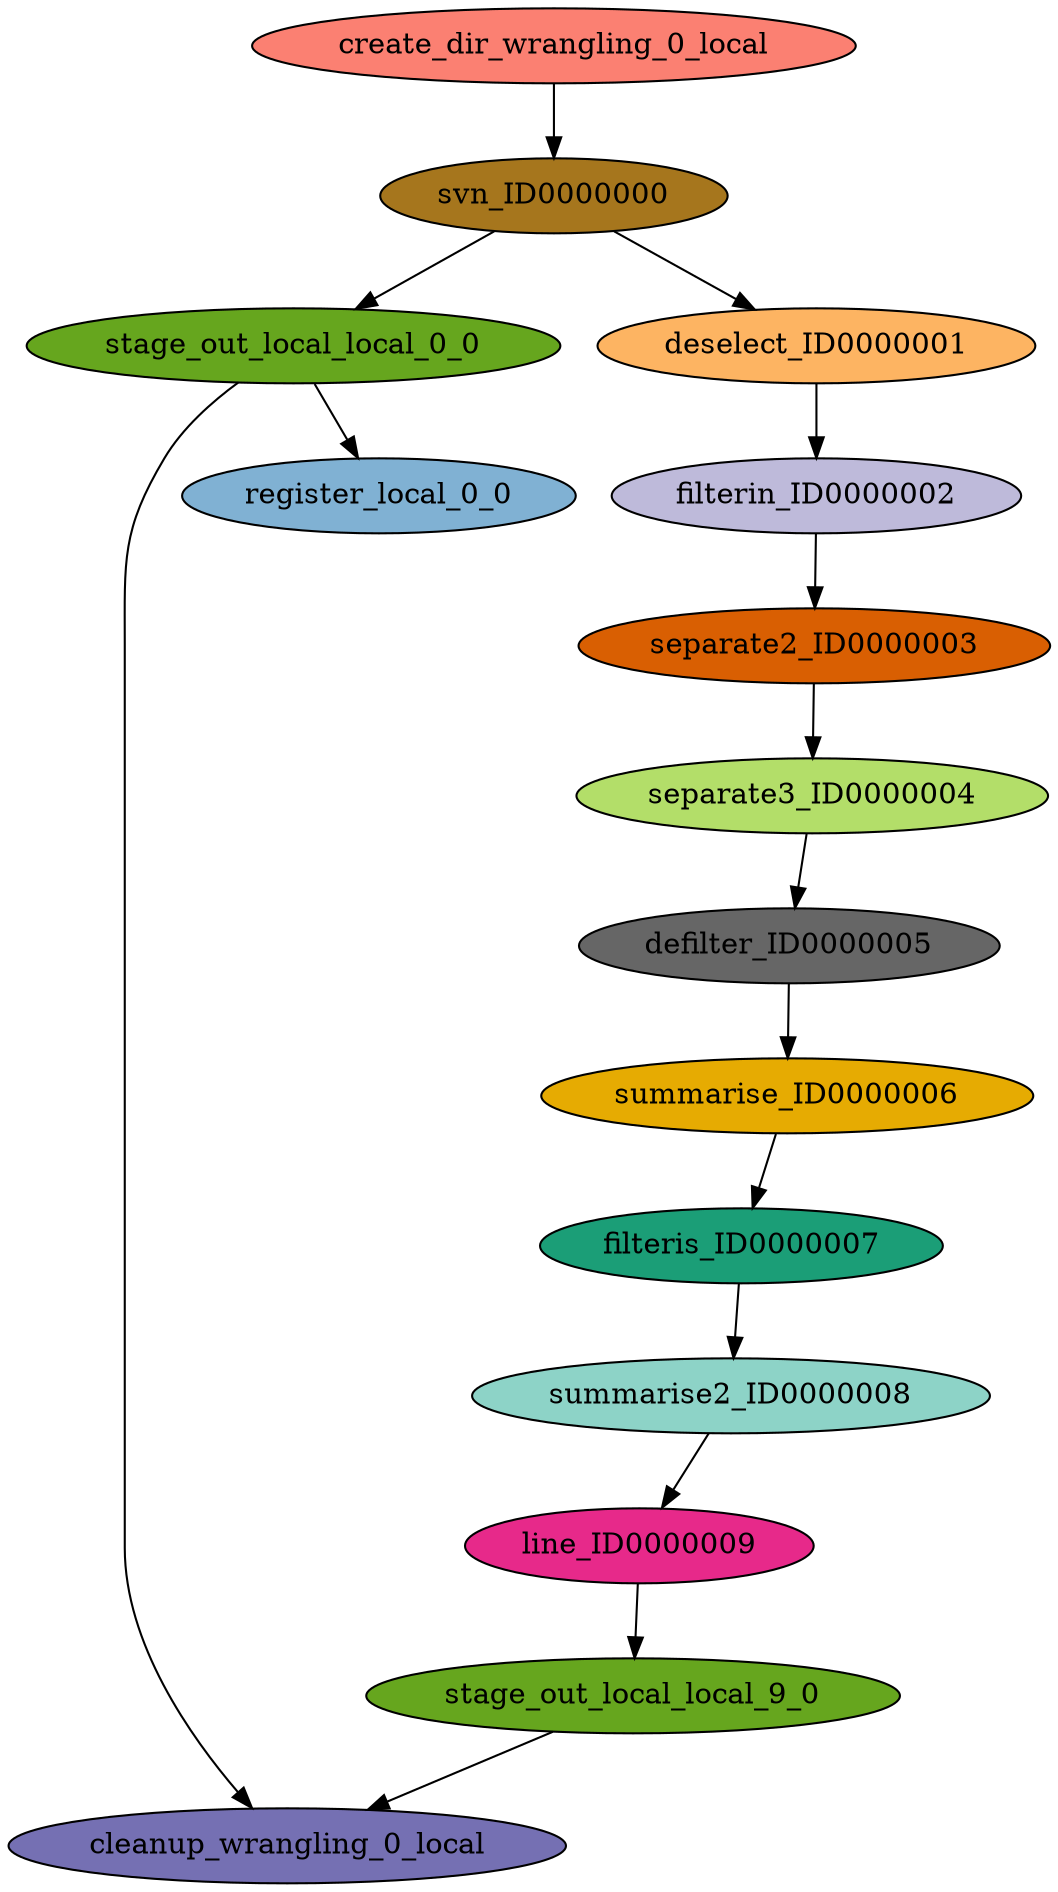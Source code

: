 digraph dag {
    ratio=fill
    node [style=filled,color="#444444",fillcolor="#ffed6f"]
    edge [arrowhead=normal,arrowsize=1.0]

    "filteris_ID0000007" [shape=ellipse,color="#000000",fillcolor="#1b9e77",label="filteris_ID0000007"]
    "separate2_ID0000003" [shape=ellipse,color="#000000",fillcolor="#d95f02",label="separate2_ID0000003"]
    "cleanup_wrangling_0_local" [shape=ellipse,color="#000000",fillcolor="#7570b3",label="cleanup_wrangling_0_local"]
    "line_ID0000009" [shape=ellipse,color="#000000",fillcolor="#e7298a",label="line_ID0000009"]
    "stage_out_local_local_0_0" [shape=ellipse,color="#000000",fillcolor="#66a61e",label="stage_out_local_local_0_0"]
    "stage_out_local_local_9_0" [shape=ellipse,color="#000000",fillcolor="#66a61e",label="stage_out_local_local_9_0"]
    "summarise_ID0000006" [shape=ellipse,color="#000000",fillcolor="#e6ab02",label="summarise_ID0000006"]
    "svn_ID0000000" [shape=ellipse,color="#000000",fillcolor="#a6761d",label="svn_ID0000000"]
    "defilter_ID0000005" [shape=ellipse,color="#000000",fillcolor="#666666",label="defilter_ID0000005"]
    "summarise2_ID0000008" [shape=ellipse,color="#000000",fillcolor="#8dd3c7",label="summarise2_ID0000008"]
    "filterin_ID0000002" [shape=ellipse,color="#000000",fillcolor="#bebada",label="filterin_ID0000002"]
    "create_dir_wrangling_0_local" [shape=ellipse,color="#000000",fillcolor="#fb8072",label="create_dir_wrangling_0_local"]
    "register_local_0_0" [shape=ellipse,color="#000000",fillcolor="#80b1d3",label="register_local_0_0"]
    "deselect_ID0000001" [shape=ellipse,color="#000000",fillcolor="#fdb462",label="deselect_ID0000001"]
    "separate3_ID0000004" [shape=ellipse,color="#000000",fillcolor="#b3de69",label="separate3_ID0000004"]
    "filteris_ID0000007" -> "summarise2_ID0000008" [color="#000000"]
    "separate2_ID0000003" -> "separate3_ID0000004" [color="#000000"]
    "line_ID0000009" -> "stage_out_local_local_9_0" [color="#000000"]
    "stage_out_local_local_0_0" -> "register_local_0_0" [color="#000000"]
    "stage_out_local_local_0_0" -> "cleanup_wrangling_0_local" [color="#000000"]
    "stage_out_local_local_9_0" -> "cleanup_wrangling_0_local" [color="#000000"]
    "summarise_ID0000006" -> "filteris_ID0000007" [color="#000000"]
    "svn_ID0000000" -> "deselect_ID0000001" [color="#000000"]
    "svn_ID0000000" -> "stage_out_local_local_0_0" [color="#000000"]
    "defilter_ID0000005" -> "summarise_ID0000006" [color="#000000"]
    "summarise2_ID0000008" -> "line_ID0000009" [color="#000000"]
    "filterin_ID0000002" -> "separate2_ID0000003" [color="#000000"]
    "create_dir_wrangling_0_local" -> "svn_ID0000000" [color="#000000"]
    "deselect_ID0000001" -> "filterin_ID0000002" [color="#000000"]
    "separate3_ID0000004" -> "defilter_ID0000005" [color="#000000"]
}
